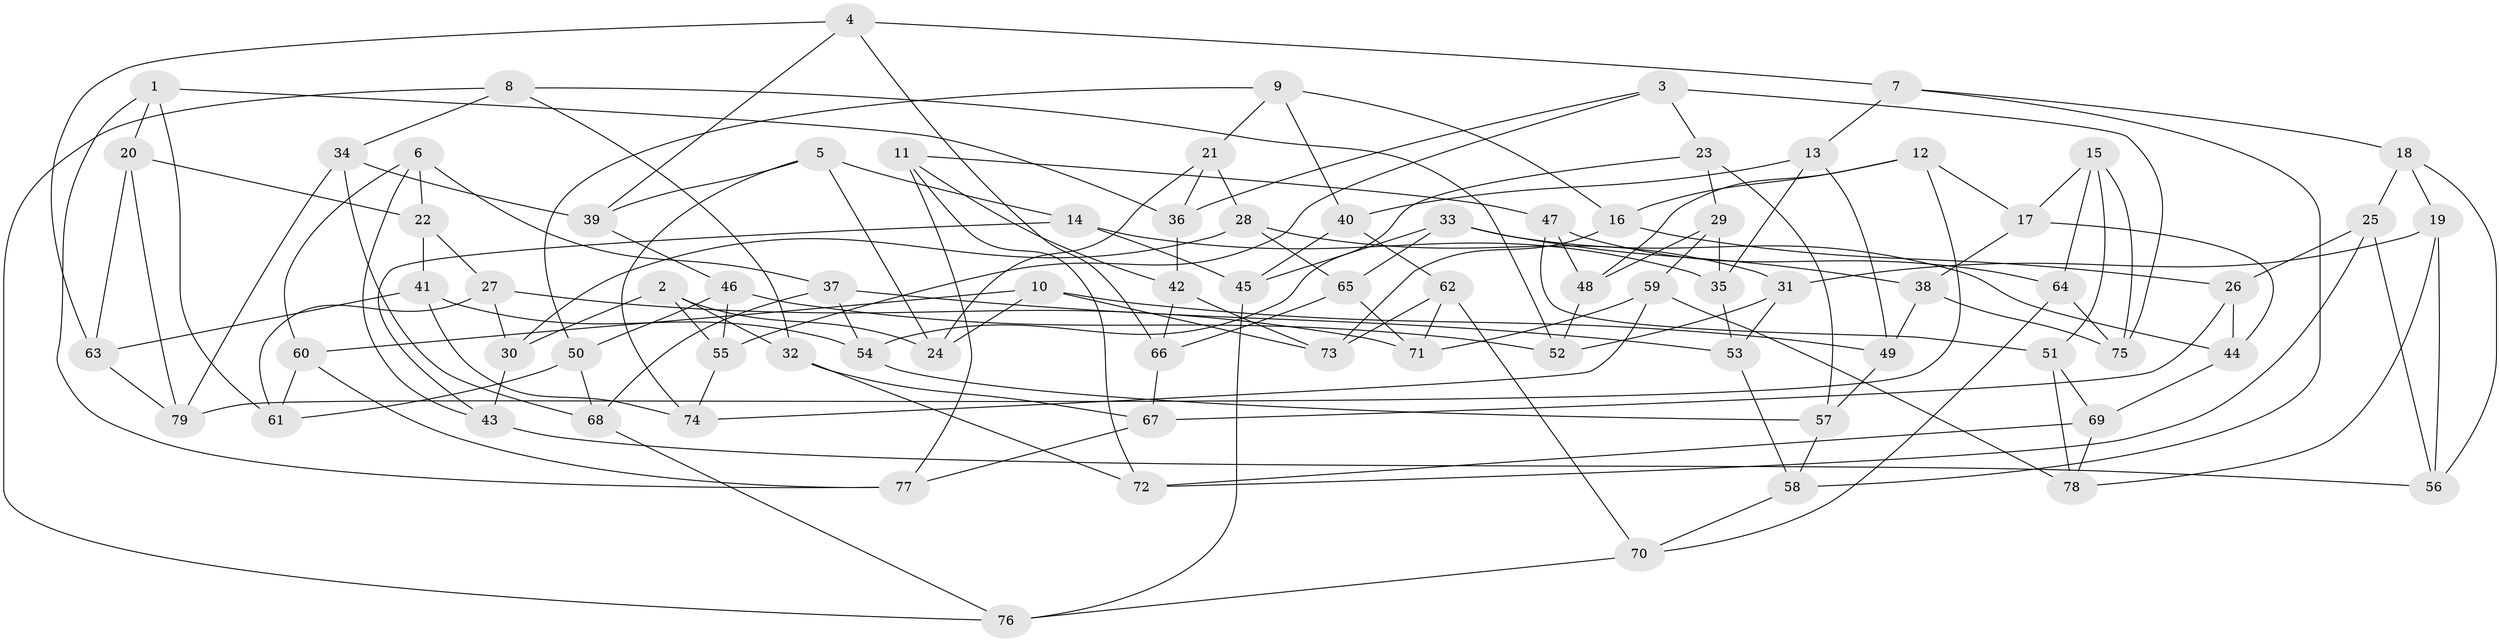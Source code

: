 // Generated by graph-tools (version 1.1) at 2025/16/03/09/25 04:16:34]
// undirected, 79 vertices, 158 edges
graph export_dot {
graph [start="1"]
  node [color=gray90,style=filled];
  1;
  2;
  3;
  4;
  5;
  6;
  7;
  8;
  9;
  10;
  11;
  12;
  13;
  14;
  15;
  16;
  17;
  18;
  19;
  20;
  21;
  22;
  23;
  24;
  25;
  26;
  27;
  28;
  29;
  30;
  31;
  32;
  33;
  34;
  35;
  36;
  37;
  38;
  39;
  40;
  41;
  42;
  43;
  44;
  45;
  46;
  47;
  48;
  49;
  50;
  51;
  52;
  53;
  54;
  55;
  56;
  57;
  58;
  59;
  60;
  61;
  62;
  63;
  64;
  65;
  66;
  67;
  68;
  69;
  70;
  71;
  72;
  73;
  74;
  75;
  76;
  77;
  78;
  79;
  1 -- 77;
  1 -- 20;
  1 -- 61;
  1 -- 36;
  2 -- 55;
  2 -- 30;
  2 -- 32;
  2 -- 24;
  3 -- 75;
  3 -- 36;
  3 -- 23;
  3 -- 55;
  4 -- 7;
  4 -- 39;
  4 -- 63;
  4 -- 66;
  5 -- 14;
  5 -- 24;
  5 -- 74;
  5 -- 39;
  6 -- 60;
  6 -- 22;
  6 -- 43;
  6 -- 37;
  7 -- 58;
  7 -- 18;
  7 -- 13;
  8 -- 76;
  8 -- 32;
  8 -- 34;
  8 -- 52;
  9 -- 21;
  9 -- 16;
  9 -- 40;
  9 -- 50;
  10 -- 73;
  10 -- 60;
  10 -- 49;
  10 -- 24;
  11 -- 77;
  11 -- 47;
  11 -- 72;
  11 -- 42;
  12 -- 48;
  12 -- 17;
  12 -- 16;
  12 -- 79;
  13 -- 40;
  13 -- 49;
  13 -- 35;
  14 -- 43;
  14 -- 45;
  14 -- 35;
  15 -- 75;
  15 -- 51;
  15 -- 64;
  15 -- 17;
  16 -- 26;
  16 -- 73;
  17 -- 38;
  17 -- 44;
  18 -- 25;
  18 -- 56;
  18 -- 19;
  19 -- 56;
  19 -- 31;
  19 -- 78;
  20 -- 63;
  20 -- 79;
  20 -- 22;
  21 -- 24;
  21 -- 36;
  21 -- 28;
  22 -- 27;
  22 -- 41;
  23 -- 54;
  23 -- 29;
  23 -- 57;
  25 -- 26;
  25 -- 56;
  25 -- 72;
  26 -- 44;
  26 -- 67;
  27 -- 71;
  27 -- 30;
  27 -- 61;
  28 -- 30;
  28 -- 65;
  28 -- 31;
  29 -- 35;
  29 -- 59;
  29 -- 48;
  30 -- 43;
  31 -- 52;
  31 -- 53;
  32 -- 72;
  32 -- 67;
  33 -- 65;
  33 -- 44;
  33 -- 45;
  33 -- 38;
  34 -- 39;
  34 -- 79;
  34 -- 68;
  35 -- 53;
  36 -- 42;
  37 -- 68;
  37 -- 53;
  37 -- 54;
  38 -- 75;
  38 -- 49;
  39 -- 46;
  40 -- 62;
  40 -- 45;
  41 -- 63;
  41 -- 54;
  41 -- 74;
  42 -- 66;
  42 -- 73;
  43 -- 56;
  44 -- 69;
  45 -- 76;
  46 -- 55;
  46 -- 50;
  46 -- 52;
  47 -- 48;
  47 -- 64;
  47 -- 51;
  48 -- 52;
  49 -- 57;
  50 -- 68;
  50 -- 61;
  51 -- 69;
  51 -- 78;
  53 -- 58;
  54 -- 57;
  55 -- 74;
  57 -- 58;
  58 -- 70;
  59 -- 71;
  59 -- 78;
  59 -- 74;
  60 -- 77;
  60 -- 61;
  62 -- 73;
  62 -- 71;
  62 -- 70;
  63 -- 79;
  64 -- 75;
  64 -- 70;
  65 -- 66;
  65 -- 71;
  66 -- 67;
  67 -- 77;
  68 -- 76;
  69 -- 72;
  69 -- 78;
  70 -- 76;
}
